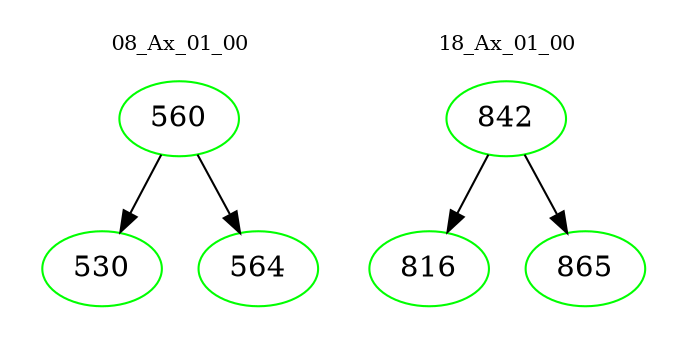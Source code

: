 digraph{
subgraph cluster_0 {
color = white
label = "08_Ax_01_00";
fontsize=10;
T0_560 [label="560", color="green"]
T0_560 -> T0_530 [color="black"]
T0_530 [label="530", color="green"]
T0_560 -> T0_564 [color="black"]
T0_564 [label="564", color="green"]
}
subgraph cluster_1 {
color = white
label = "18_Ax_01_00";
fontsize=10;
T1_842 [label="842", color="green"]
T1_842 -> T1_816 [color="black"]
T1_816 [label="816", color="green"]
T1_842 -> T1_865 [color="black"]
T1_865 [label="865", color="green"]
}
}
